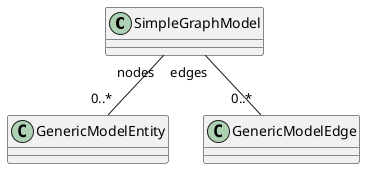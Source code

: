 @startuml
SimpleGraphModel "nodes" -- "0..*" GenericModelEntity
SimpleGraphModel "edges" -- "0..*" GenericModelEdge
@enduml